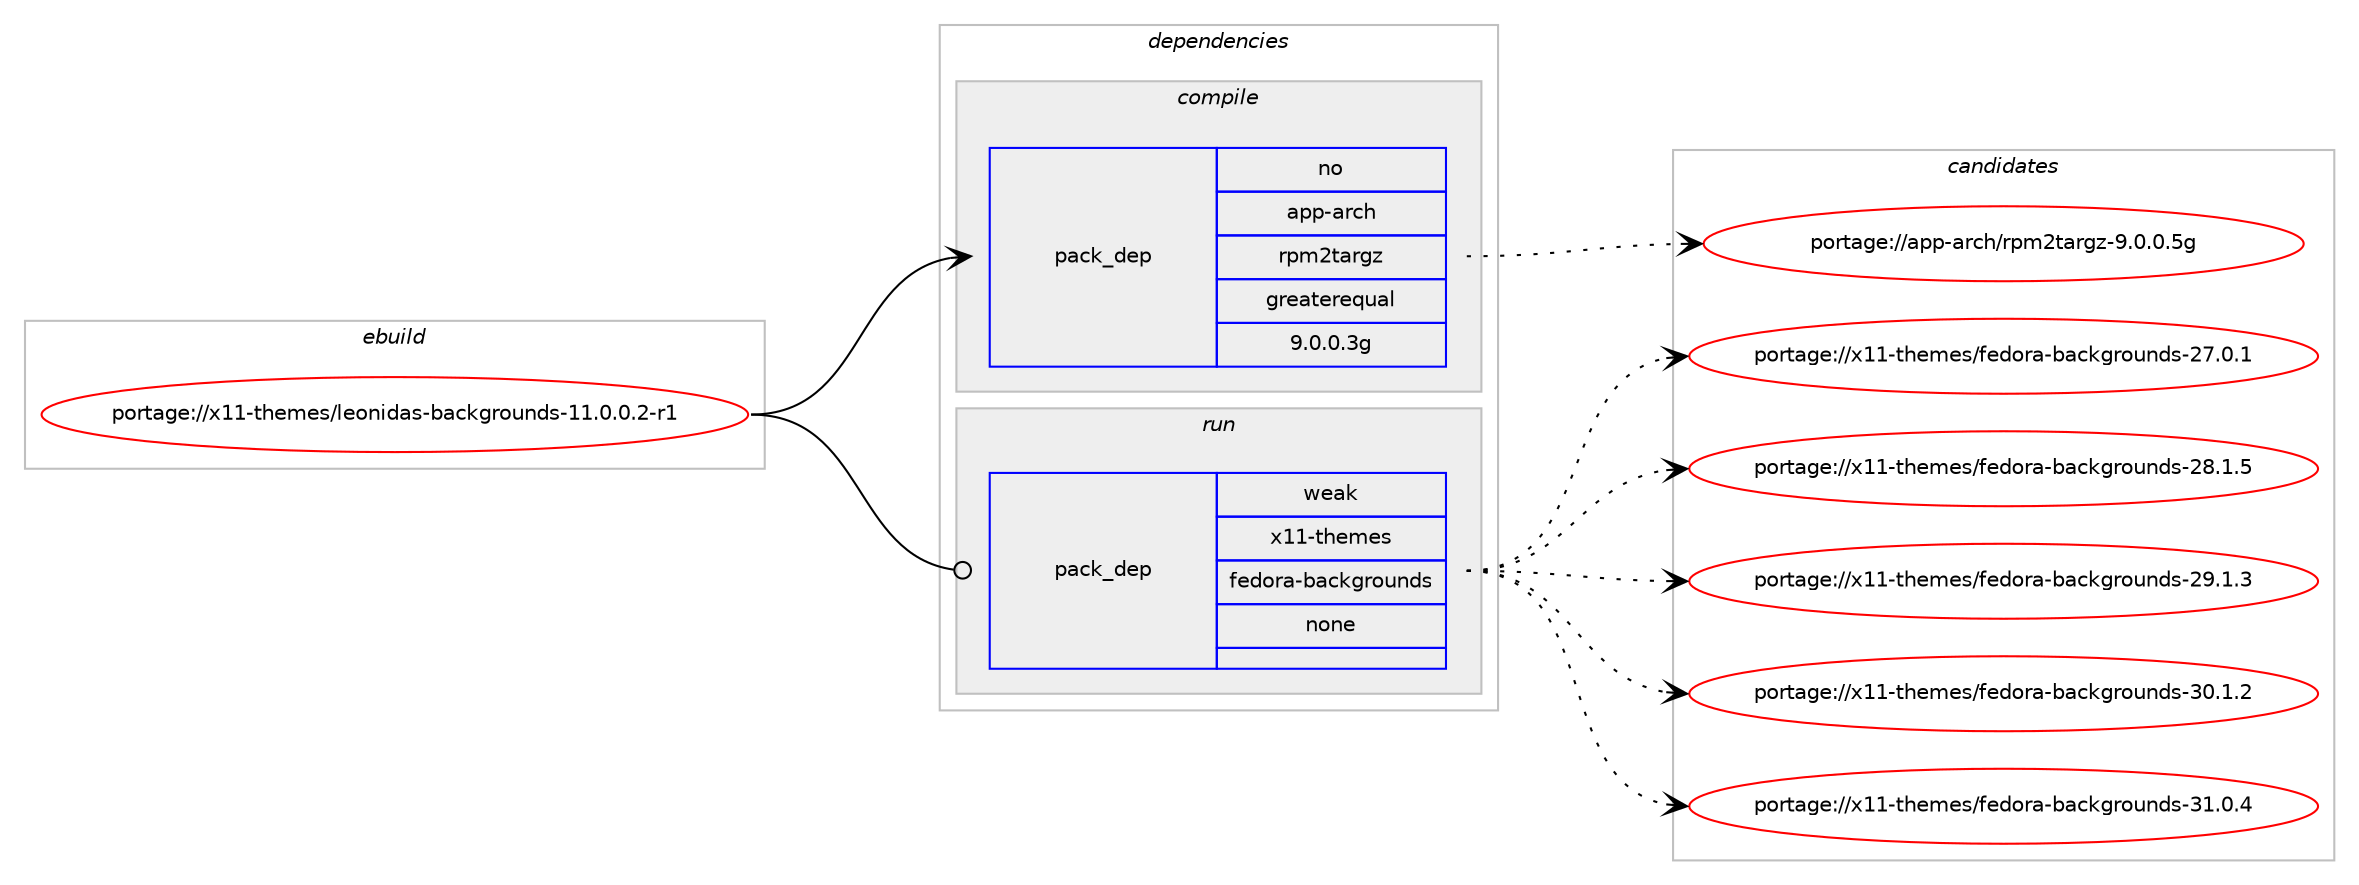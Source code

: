 digraph prolog {

# *************
# Graph options
# *************

newrank=true;
concentrate=true;
compound=true;
graph [rankdir=LR,fontname=Helvetica,fontsize=10,ranksep=1.5];#, ranksep=2.5, nodesep=0.2];
edge  [arrowhead=vee];
node  [fontname=Helvetica,fontsize=10];

# **********
# The ebuild
# **********

subgraph cluster_leftcol {
color=gray;
rank=same;
label=<<i>ebuild</i>>;
id [label="portage://x11-themes/leonidas-backgrounds-11.0.0.2-r1", color=red, width=4, href="../x11-themes/leonidas-backgrounds-11.0.0.2-r1.svg"];
}

# ****************
# The dependencies
# ****************

subgraph cluster_midcol {
color=gray;
label=<<i>dependencies</i>>;
subgraph cluster_compile {
fillcolor="#eeeeee";
style=filled;
label=<<i>compile</i>>;
subgraph pack341033 {
dependency458329 [label=<<TABLE BORDER="0" CELLBORDER="1" CELLSPACING="0" CELLPADDING="4" WIDTH="220"><TR><TD ROWSPAN="6" CELLPADDING="30">pack_dep</TD></TR><TR><TD WIDTH="110">no</TD></TR><TR><TD>app-arch</TD></TR><TR><TD>rpm2targz</TD></TR><TR><TD>greaterequal</TD></TR><TR><TD>9.0.0.3g</TD></TR></TABLE>>, shape=none, color=blue];
}
id:e -> dependency458329:w [weight=20,style="solid",arrowhead="vee"];
}
subgraph cluster_compileandrun {
fillcolor="#eeeeee";
style=filled;
label=<<i>compile and run</i>>;
}
subgraph cluster_run {
fillcolor="#eeeeee";
style=filled;
label=<<i>run</i>>;
subgraph pack341034 {
dependency458330 [label=<<TABLE BORDER="0" CELLBORDER="1" CELLSPACING="0" CELLPADDING="4" WIDTH="220"><TR><TD ROWSPAN="6" CELLPADDING="30">pack_dep</TD></TR><TR><TD WIDTH="110">weak</TD></TR><TR><TD>x11-themes</TD></TR><TR><TD>fedora-backgrounds</TD></TR><TR><TD>none</TD></TR><TR><TD></TD></TR></TABLE>>, shape=none, color=blue];
}
id:e -> dependency458330:w [weight=20,style="solid",arrowhead="odot"];
}
}

# **************
# The candidates
# **************

subgraph cluster_choices {
rank=same;
color=gray;
label=<<i>candidates</i>>;

subgraph choice341033 {
color=black;
nodesep=1;
choiceportage971121124597114991044711411210950116971141031224557464846484653103 [label="portage://app-arch/rpm2targz-9.0.0.5g", color=red, width=4,href="../app-arch/rpm2targz-9.0.0.5g.svg"];
dependency458329:e -> choiceportage971121124597114991044711411210950116971141031224557464846484653103:w [style=dotted,weight="100"];
}
subgraph choice341034 {
color=black;
nodesep=1;
choiceportage12049494511610410110910111547102101100111114974598979910710311411111711010011545505546484649 [label="portage://x11-themes/fedora-backgrounds-27.0.1", color=red, width=4,href="../x11-themes/fedora-backgrounds-27.0.1.svg"];
choiceportage12049494511610410110910111547102101100111114974598979910710311411111711010011545505646494653 [label="portage://x11-themes/fedora-backgrounds-28.1.5", color=red, width=4,href="../x11-themes/fedora-backgrounds-28.1.5.svg"];
choiceportage12049494511610410110910111547102101100111114974598979910710311411111711010011545505746494651 [label="portage://x11-themes/fedora-backgrounds-29.1.3", color=red, width=4,href="../x11-themes/fedora-backgrounds-29.1.3.svg"];
choiceportage12049494511610410110910111547102101100111114974598979910710311411111711010011545514846494650 [label="portage://x11-themes/fedora-backgrounds-30.1.2", color=red, width=4,href="../x11-themes/fedora-backgrounds-30.1.2.svg"];
choiceportage12049494511610410110910111547102101100111114974598979910710311411111711010011545514946484652 [label="portage://x11-themes/fedora-backgrounds-31.0.4", color=red, width=4,href="../x11-themes/fedora-backgrounds-31.0.4.svg"];
dependency458330:e -> choiceportage12049494511610410110910111547102101100111114974598979910710311411111711010011545505546484649:w [style=dotted,weight="100"];
dependency458330:e -> choiceportage12049494511610410110910111547102101100111114974598979910710311411111711010011545505646494653:w [style=dotted,weight="100"];
dependency458330:e -> choiceportage12049494511610410110910111547102101100111114974598979910710311411111711010011545505746494651:w [style=dotted,weight="100"];
dependency458330:e -> choiceportage12049494511610410110910111547102101100111114974598979910710311411111711010011545514846494650:w [style=dotted,weight="100"];
dependency458330:e -> choiceportage12049494511610410110910111547102101100111114974598979910710311411111711010011545514946484652:w [style=dotted,weight="100"];
}
}

}
